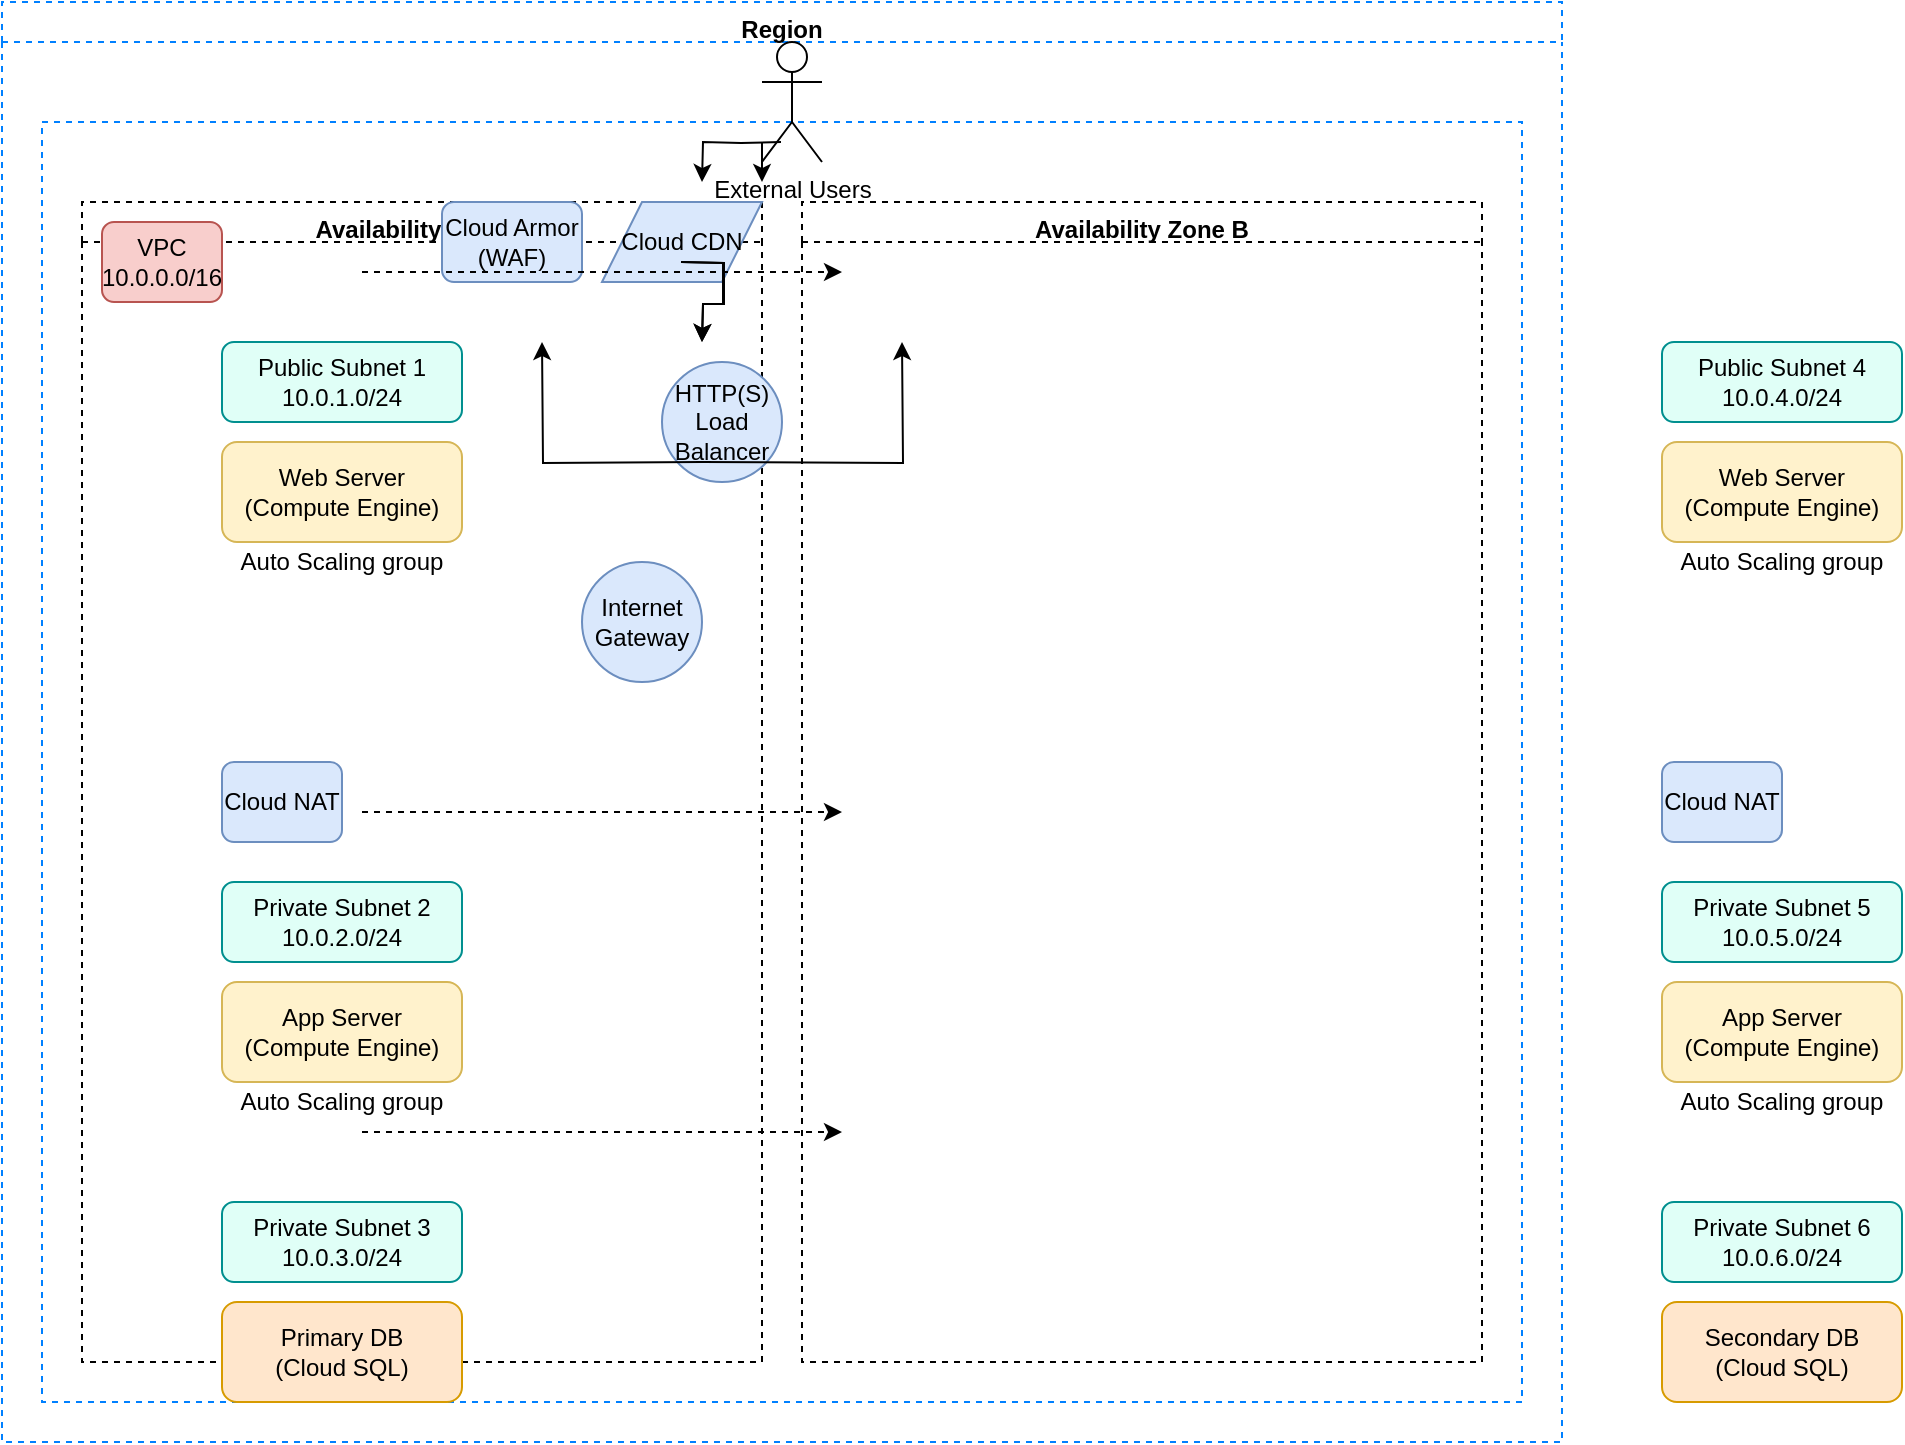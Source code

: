 <mxfile version="23.3.1" type="device">
  <diagram name="페이지-1" id="9Xwz2P7Fp-nQ47vV4R5Z">
    <mxGraphModel dx="1434" dy="779" grid="10" gridSize="10" guides="1" tooltips="1" connect="1" arrows="1" fold="1" page="1" pageScale="1" pageWidth="850" pageHeight="1100" math="0" shadow="0">
      <root>
        <mxCell id="0"/>
        <mxCell id="1" parent="0"/>
        <mxCell id="10" value="Region" style="swimlane;fontStyle=1;align=center;verticalAlign=top;fillColor=none;dashed=1;strokeColor=#0080ff;startSize=20;pointerEvents=1;collapsible=0;" vertex="1" parent="1">
          <mxGeometry x="10" y="10" width="780" height="720" as="geometry"/>
        </mxCell>
        <mxCell id="11" value="" style="rounded=0;whiteSpace=wrap;html=1;fillColor=none;dashed=1;strokeColor=#0080ff;" vertex="1" parent="10">
          <mxGeometry x="20" y="60" width="740" height="640" as="geometry"/>
        </mxCell>
        <mxCell id="12" value="Availability Zone A" style="swimlane;fontStyle=1;align=center;verticalAlign=top;fillColor=none;dashed=1;startSize=20;pointerEvents=1;collapsible=0;" vertex="1" parent="11">
          <mxGeometry x="20" y="40" width="340" height="580" as="geometry"/>
        </mxCell>
        <mxCell id="13" value="Availability Zone B" style="swimlane;fontStyle=1;align=center;verticalAlign=top;fillColor=none;dashed=1;startSize=20;pointerEvents=1;collapsible=0;" vertex="1" parent="11">
          <mxGeometry x="380" y="40" width="340" height="580" as="geometry"/>
        </mxCell>
        <mxCell id="14" value="VPC&lt;br&gt;10.0.0.0/16" style="rounded=1;whiteSpace=wrap;html=1;fillColor=#f8cecc;strokeColor=#b85450;" vertex="1" parent="12">
          <mxGeometry x="10" y="10" width="60" height="40" as="geometry"/>
        </mxCell>
        <mxCell id="15" value="External Users" style="shape=umlActor;verticalLabelPosition=bottom;verticalAlign=top;html=1;outline=0;" vertex="1" parent="10">
          <mxGeometry x="380" y="20" width="30" height="60" as="geometry"/>
        </mxCell>
        <mxCell id="16" value="Cloud CDN" style="shape=parallelogram;perimeter=parallelogramPerimeter;whiteSpace=wrap;html=1;fixedSize=1;fillColor=#dae8fc;strokeColor=#6c8ebf;" vertex="1" parent="10">
          <mxGeometry x="300" y="100" width="80" height="40" as="geometry"/>
        </mxCell>
        <mxCell id="17" value="Cloud Armor&lt;br&gt;(WAF)" style="rounded=1;whiteSpace=wrap;html=1;fillColor=#dae8fc;strokeColor=#6c8ebf;" vertex="1" parent="10">
          <mxGeometry x="220" y="100" width="70" height="40" as="geometry"/>
        </mxCell>
        <mxCell id="18" value="HTTP(S) Load Balancer" style="ellipse;whiteSpace=wrap;html=1;aspect=fixed;fillColor=#dae8fc;strokeColor=#6c8ebf;" vertex="1" parent="10">
          <mxGeometry x="330" y="180" width="60" height="60" as="geometry"/>
        </mxCell>
        <mxCell id="19" value="Cloud NAT" style="rounded=1;whiteSpace=wrap;html=1;fillColor=#dae8fc;strokeColor=#6c8ebf;" vertex="1" parent="12">
          <mxGeometry x="70" y="280" width="60" height="40" as="geometry"/>
        </mxCell>
        <mxCell id="20" value="Cloud NAT" style="rounded=1;whiteSpace=wrap;html=1;fillColor=#dae8fc;strokeColor=#6c8ebf;" vertex="1" parent="13">
          <mxGeometry x="430" y="280" width="60" height="40" as="geometry"/>
        </mxCell>
        <mxCell id="21" value="Internet Gateway" style="ellipse;whiteSpace=wrap;html=1;aspect=fixed;fillColor=#dae8fc;strokeColor=#6c8ebf;" vertex="1" parent="12">
          <mxGeometry x="250" y="180" width="60" height="60" as="geometry"/>
        </mxCell>
        <mxCell id="22" value="Public Subnet 1&lt;br&gt;10.0.1.0/24" style="rounded=1;whiteSpace=wrap;html=1;fillColor=#e0fff7;strokeColor=#008f8f;" vertex="1" parent="12">
          <mxGeometry x="70" y="70" width="120" height="40" as="geometry"/>
        </mxCell>
        <mxCell id="23" value="Web Server&lt;br>(Compute Engine)" style="rounded=1;whiteSpace=wrap;html=1;fillColor=#fff2cc;strokeColor=#d6b656;" vertex="1" parent="12">
          <mxGeometry x="70" y="120" width="120" height="50" as="geometry"/>
        </mxCell>
        <mxCell id="24" value="Private Subnet 2&lt;br&gt;10.0.2.0/24" style="rounded=1;whiteSpace=wrap;html=1;fillColor=#e0fff7;strokeColor=#008f8f;" vertex="1" parent="12">
          <mxGeometry x="70" y="340" width="120" height="40" as="geometry"/>
        </mxCell>
        <mxCell id="25" value="App Server&lt;br>(Compute Engine)" style="rounded=1;whiteSpace=wrap;html=1;fillColor=#fff2cc;strokeColor=#d6b656;" vertex="1" parent="12">
          <mxGeometry x="70" y="390" width="120" height="50" as="geometry"/>
        </mxCell>
        <mxCell id="26" value="Private Subnet 3&lt;br&gt;10.0.3.0/24" style="rounded=1;whiteSpace=wrap;html=1;fillColor=#e0fff7;strokeColor=#008f8f;" vertex="1" parent="12">
          <mxGeometry x="70" y="500" width="120" height="40" as="geometry"/>
        </mxCell>
        <mxCell id="27" value="Primary DB&lt;br>(Cloud SQL)" style="rounded=1;whiteSpace=wrap;html=1;fillColor=#ffe6cc;strokeColor=#d79b00;" vertex="1" parent="12">
          <mxGeometry x="70" y="550" width="120" height="50" as="geometry"/>
        </mxCell>
        <mxCell id="28" value="Public Subnet 4&lt;br&gt;10.0.4.0/24" style="rounded=1;whiteSpace=wrap;html=1;fillColor=#e0fff7;strokeColor=#008f8f;" vertex="1" parent="13">
          <mxGeometry x="430" y="70" width="120" height="40" as="geometry"/>
        </mxCell>
        <mxCell id="29" value="Web Server&lt;br>(Compute Engine)" style="rounded=1;whiteSpace=wrap;html=1;fillColor=#fff2cc;strokeColor=#d6b656;" vertex="1" parent="13">
          <mxGeometry x="430" y="120" width="120" height="50" as="geometry"/>
        </mxCell>
        <mxCell id="30" value="Private Subnet 5&lt;br&gt;10.0.5.0/24" style="rounded=1;whiteSpace=wrap;html=1;fillColor=#e0fff7;strokeColor=#008f8f;" vertex="1" parent="13">
          <mxGeometry x="430" y="340" width="120" height="40" as="geometry"/>
        </mxCell>
        <mxCell id="31" value="App Server&lt;br>(Compute Engine)" style="rounded=1;whiteSpace=wrap;html=1;fillColor=#fff2cc;strokeColor=#d6b656;" vertex="1" parent="13">
          <mxGeometry x="430" y="390" width="120" height="50" as="geometry"/>
        </mxCell>
        <mxCell id="32" value="Private Subnet 6&lt;br&gt;10.0.6.0/24" style="rounded=1;whiteSpace=wrap;html=1;fillColor=#e0fff7;strokeColor=#008f8f;" vertex="1" parent="13">
          <mxGeometry x="430" y="500" width="120" height="40" as="geometry"/>
        </mxCell>
        <mxCell id="33" value="Secondary DB&lt;br>(Cloud SQL)" style="rounded=1;whiteSpace=wrap;html=1;fillColor=#ffe6cc;strokeColor=#d79b00;" vertex="1" parent="13">
          <mxGeometry x="430" y="550" width="120" height="50" as="geometry"/>
        </mxCell>
        <mxCell id="34" value="Auto Scaling group" style="text;html=1;strokeColor=none;fillColor=none;align=center;verticalAlign=middle;whiteSpace=wrap;rounded=0;" vertex="1" parent="13">
          <mxGeometry x="430" y="170" width="120" height="20" as="geometry"/>
        </mxCell>
        <mxCell id="35" value="Auto Scaling group" style="text;html=1;strokeColor=none;fillColor=none;align=center;verticalAlign=middle;whiteSpace=wrap;rounded=0;" vertex="1" parent="13">
          <mxGeometry x="430" y="440" width="120" height="20" as="geometry"/>
        </mxCell>
        <mxCell id="36" value="Auto Scaling group" style="text;html=1;strokeColor=none;fillColor=none;align=center;verticalAlign=middle;whiteSpace=wrap;rounded=0;" vertex="1" parent="12">
          <mxGeometry x="70" y="170" width="120" height="20" as="geometry"/>
        </mxCell>
        <mxCell id="37" value="Auto Scaling group" style="text;html=1;strokeColor=none;fillColor=none;align=center;verticalAlign=middle;whiteSpace=wrap;rounded=0;" vertex="1" parent="12">
          <mxGeometry x="70" y="440" width="120" height="20" as="geometry"/>
        </mxCell>
        <mxCell id="38" style="edgeStyle=orthogonalEdgeStyle;rounded=0;orthogonalLoop=1;jettySize=auto;html=1;entryX=0.5;entryY=0;entryDx=0;entryDy=0;" edge="1" parent="1">
          <mxGeometry relative="1" as="geometry">
            <mxPoint x="399.5" y="80" as="sourcePoint"/>
            <mxPoint x="360" y="100" as="targetPoint"/>
          </mxGeometry>
        </mxCell>
        <mxCell id="39" style="edgeStyle=orthogonalEdgeStyle;rounded=0;orthogonalLoop=1;jettySize=auto;html=1;entryX=0.5;entryY=0;entryDx=0;entryDy=0;" edge="1" parent="1">
          <mxGeometry relative="1" as="geometry">
            <mxPoint x="390" y="80" as="sourcePoint"/>
            <mxPoint x="390" y="100" as="targetPoint"/>
          </mxGeometry>
        </mxCell>
        <mxCell id="40" style="edgeStyle=orthogonalEdgeStyle;rounded=0;orthogonalLoop=1;jettySize=auto;html=1;entryX=0.5;entryY=0;entryDx=0;entryDy=0;" edge="1" parent="1">
          <mxGeometry relative="1" as="geometry">
            <mxPoint x="349.5" y="140" as="sourcePoint"/>
            <mxPoint x="360" y="180" as="targetPoint"/>
          </mxGeometry>
        </mxCell>
        <mxCell id="41" style="edgeStyle=orthogonalEdgeStyle;rounded=0;orthogonalLoop=1;jettySize=auto;html=1;entryX=0.5;entryY=0;entryDx=0;entryDy=0;" edge="1" parent="1">
          <mxGeometry relative="1" as="geometry">
            <mxPoint x="350" y="140" as="sourcePoint"/>
            <mxPoint x="360" y="180" as="targetPoint"/>
          </mxGeometry>
        </mxCell>
        <mxCell id="42" style="edgeStyle=orthogonalEdgeStyle;rounded=0;orthogonalLoop=1;jettySize=auto;html=1;" edge="1" parent="1">
          <mxGeometry relative="1" as="geometry">
            <mxPoint x="360" y="240" as="sourcePoint"/>
            <mxPoint x="280" y="180" as="targetPoint"/>
          </mxGeometry>
        </mxCell>
        <mxCell id="43" style="edgeStyle=orthogonalEdgeStyle;rounded=0;orthogonalLoop=1;jettySize=auto;html=1;" edge="1" parent="1">
          <mxGeometry relative="1" as="geometry">
            <mxPoint x="360" y="240" as="sourcePoint"/>
            <mxPoint x="460" y="180" as="targetPoint"/>
          </mxGeometry>
        </mxCell>
        <mxCell id="44" value="" style="endArrow=classic;html=1;rounded=0;dashed=1;" edge="1" parent="1">
          <mxGeometry width="50" height="50" relative="1" as="geometry">
            <mxPoint x="190" y="145" as="sourcePoint"/>
            <mxPoint x="430" y="145" as="targetPoint"/>
          </mxGeometry>
        </mxCell>
        <mxCell id="45" value="" style="endArrow=classic;html=1;rounded=0;dashed=1;" edge="1" parent="1">
          <mxGeometry width="50" height="50" relative="1" as="geometry">
            <mxPoint x="190" y="415" as="sourcePoint"/>
            <mxPoint x="430" y="415" as="targetPoint"/>
          </mxGeometry>
        </mxCell>
        <mxCell id="46" value="" style="endArrow=classic;html=1;rounded=0;dashed=1;entryX=0;entryY=0.5;entryDx=0;entryDy=0;" edge="1" parent="1">
          <mxGeometry width="50" height="50" relative="1" as="geometry">
            <mxPoint x="190" y="575" as="sourcePoint"/>
            <mxPoint x="430" y="575" as="targetPoint"/>
          </mxGeometry>
        </mxCell>
      </root>
    </mxGraphModel>
  </diagram>
</mxfile>
